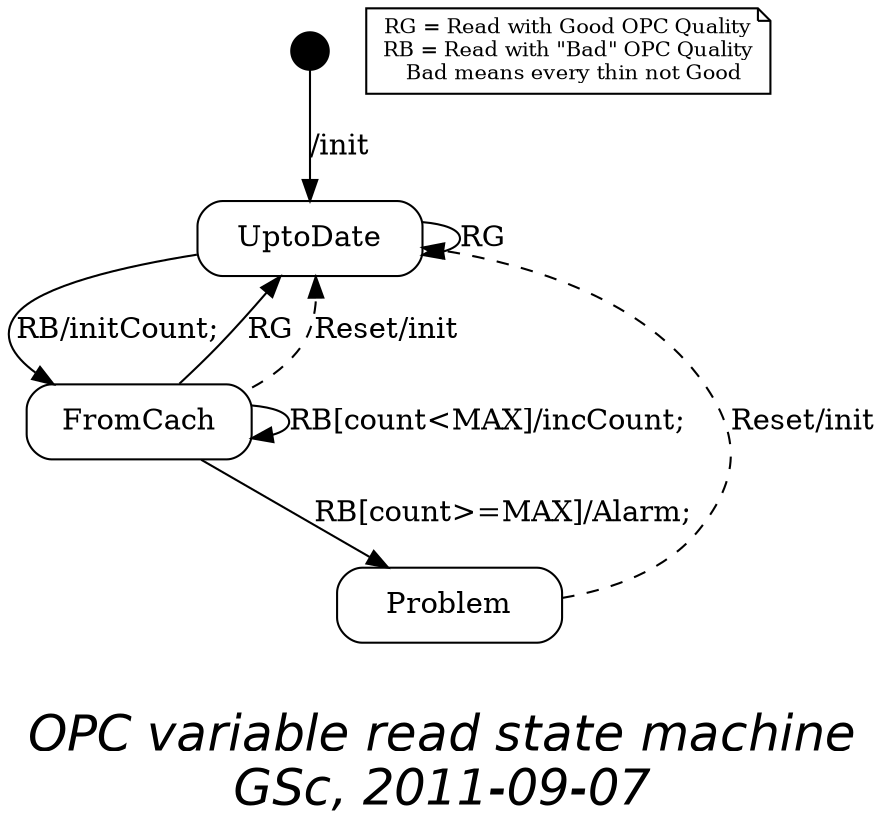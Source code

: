 digraph OPCVarFSM {
    graph [ fontname = "Helvetica-Oblique",
            fontsize = 24,
            label = "\nOPC variable read state machine\nGSc, 2011-09-07",
            size = "6,6" ];
    node [shape=Mrecord width=1.5]; UptoDate FromCach Problem;
    "%start" [label="", shape=circle, style=filled, fillcolor=black, width=0.25];
    "Legend" [label = "RG = Read with Good OPC Quality\nRB = Read with \"Bad\" OPC Quality\n  Bad means every thin not Good",
              shape = note, fontsize = 10];

    UptoDate -> UptoDate [ label = "RG"];
    UptoDate -> FromCach [ label = "RB/initCount;" ];
    FromCach -> FromCach [ label = "RB[count<MAX]/incCount;" ];
    FromCach -> UptoDate [ label = "RG" ];
    FromCach -> UptoDate [ label = "Reset/init",style = "dashed" ];
    FromCach -> Problem [ label = "RB[count>=MAX]/Alarm;" ];
    Problem -> UptoDate [ label = "Reset/init",style = "dashed" ];
    "%start" -> UptoDate [label = "/init"];
}

